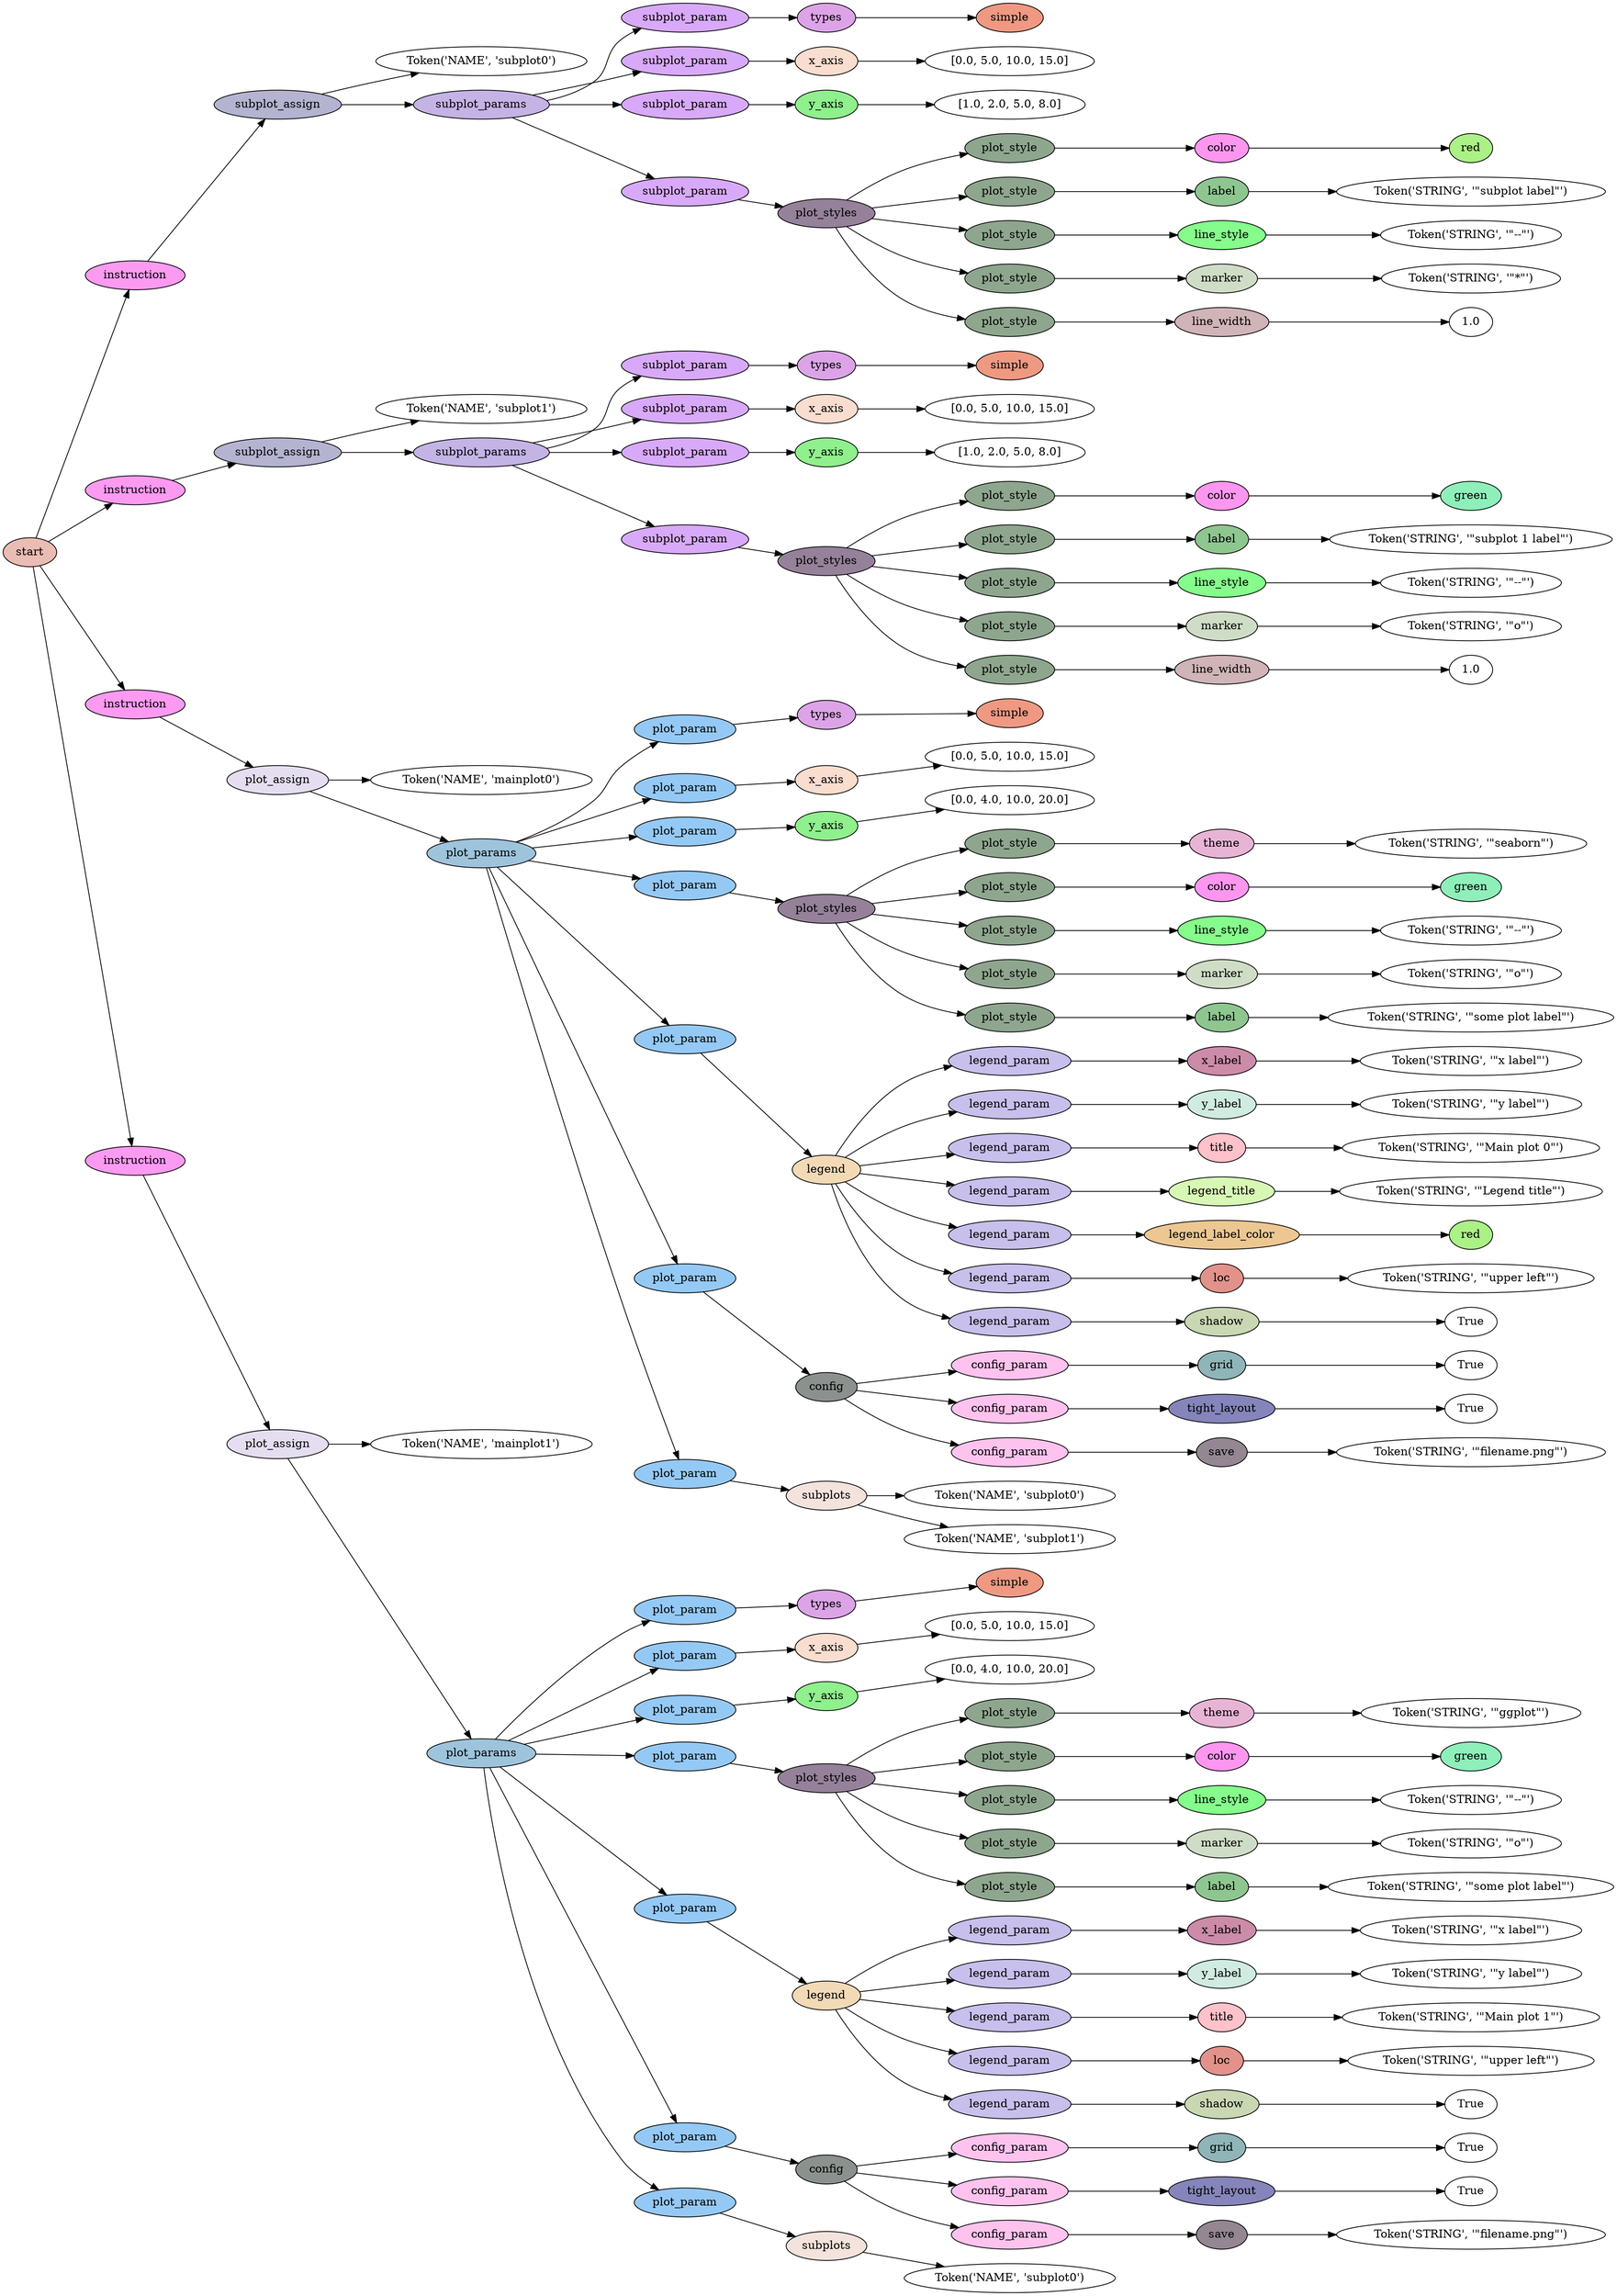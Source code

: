 digraph G {
rankdir=LR;
0 [label="Token('NAME', 'subplot0')"];
1 [fillcolor="#ef9983", label=simple, style=filled];
2 [fillcolor="#dca4e7", label=types, style=filled];
2 -> 1;
3 [fillcolor="#d8a9f8", label=subplot_param, style=filled];
3 -> 2;
4 [label="[0.0, 5.0, 10.0, 15.0]"];
5 [fillcolor="#f9ddcf", label=x_axis, style=filled];
5 -> 4;
6 [fillcolor="#d8a9f8", label=subplot_param, style=filled];
6 -> 5;
7 [label="[1.0, 2.0, 5.0, 8.0]"];
8 [fillcolor="#8ff08d", label=y_axis, style=filled];
8 -> 7;
9 [fillcolor="#d8a9f8", label=subplot_param, style=filled];
9 -> 8;
10 [fillcolor="#abf186", label=red, style=filled];
11 [fillcolor="#fd96ef", label=color, style=filled];
11 -> 10;
12 [fillcolor="#8ea68e", label=plot_style, style=filled];
12 -> 11;
13 [label="Token('STRING', '\"subplot label\"')"];
14 [fillcolor="#8ec690", label=label, style=filled];
14 -> 13;
15 [fillcolor="#8ea68e", label=plot_style, style=filled];
15 -> 14;
16 [label="Token('STRING', '\"--\"')"];
17 [fillcolor="#85fc8b", label=line_style, style=filled];
17 -> 16;
18 [fillcolor="#8ea68e", label=plot_style, style=filled];
18 -> 17;
19 [label="Token('STRING', '\"*\"')"];
20 [fillcolor="#d0ddc6", label=marker, style=filled];
20 -> 19;
21 [fillcolor="#8ea68e", label=plot_style, style=filled];
21 -> 20;
22 [label="1.0"];
23 [fillcolor="#d0b4b7", label=line_width, style=filled];
23 -> 22;
24 [fillcolor="#8ea68e", label=plot_style, style=filled];
24 -> 23;
25 [fillcolor="#958199", label=plot_styles, style=filled];
25 -> 12;
25 -> 15;
25 -> 18;
25 -> 21;
25 -> 24;
26 [fillcolor="#d8a9f8", label=subplot_param, style=filled];
26 -> 25;
27 [fillcolor="#c4b3e5", label=subplot_params, style=filled];
27 -> 3;
27 -> 6;
27 -> 9;
27 -> 26;
28 [fillcolor="#b4b3d0", label=subplot_assign, style=filled];
28 -> 0;
28 -> 27;
29 [fillcolor="#fc9af2", label=instruction, style=filled];
29 -> 28;
30 [label="Token('NAME', 'subplot1')"];
31 [fillcolor="#ef9983", label=simple, style=filled];
32 [fillcolor="#dca4e7", label=types, style=filled];
32 -> 31;
33 [fillcolor="#d8a9f8", label=subplot_param, style=filled];
33 -> 32;
34 [label="[0.0, 5.0, 10.0, 15.0]"];
35 [fillcolor="#f9ddcf", label=x_axis, style=filled];
35 -> 34;
36 [fillcolor="#d8a9f8", label=subplot_param, style=filled];
36 -> 35;
37 [label="[1.0, 2.0, 5.0, 8.0]"];
38 [fillcolor="#8ff08d", label=y_axis, style=filled];
38 -> 37;
39 [fillcolor="#d8a9f8", label=subplot_param, style=filled];
39 -> 38;
40 [fillcolor="#8eefba", label=green, style=filled];
41 [fillcolor="#fd96ef", label=color, style=filled];
41 -> 40;
42 [fillcolor="#8ea68e", label=plot_style, style=filled];
42 -> 41;
43 [label="Token('STRING', '\"subplot 1 label\"')"];
44 [fillcolor="#8ec690", label=label, style=filled];
44 -> 43;
45 [fillcolor="#8ea68e", label=plot_style, style=filled];
45 -> 44;
46 [label="Token('STRING', '\"--\"')"];
47 [fillcolor="#85fc8b", label=line_style, style=filled];
47 -> 46;
48 [fillcolor="#8ea68e", label=plot_style, style=filled];
48 -> 47;
49 [label="Token('STRING', '\"o\"')"];
50 [fillcolor="#d0ddc6", label=marker, style=filled];
50 -> 49;
51 [fillcolor="#8ea68e", label=plot_style, style=filled];
51 -> 50;
52 [label="1.0"];
53 [fillcolor="#d0b4b7", label=line_width, style=filled];
53 -> 52;
54 [fillcolor="#8ea68e", label=plot_style, style=filled];
54 -> 53;
55 [fillcolor="#958199", label=plot_styles, style=filled];
55 -> 42;
55 -> 45;
55 -> 48;
55 -> 51;
55 -> 54;
56 [fillcolor="#d8a9f8", label=subplot_param, style=filled];
56 -> 55;
57 [fillcolor="#c4b3e5", label=subplot_params, style=filled];
57 -> 33;
57 -> 36;
57 -> 39;
57 -> 56;
58 [fillcolor="#b4b3d0", label=subplot_assign, style=filled];
58 -> 30;
58 -> 57;
59 [fillcolor="#fc9af2", label=instruction, style=filled];
59 -> 58;
60 [label="Token('NAME', 'mainplot0')"];
61 [fillcolor="#ef9983", label=simple, style=filled];
62 [fillcolor="#dca4e7", label=types, style=filled];
62 -> 61;
63 [fillcolor="#95c9f5", label=plot_param, style=filled];
63 -> 62;
64 [label="[0.0, 5.0, 10.0, 15.0]"];
65 [fillcolor="#f9ddcf", label=x_axis, style=filled];
65 -> 64;
66 [fillcolor="#95c9f5", label=plot_param, style=filled];
66 -> 65;
67 [label="[0.0, 4.0, 10.0, 20.0]"];
68 [fillcolor="#8ff08d", label=y_axis, style=filled];
68 -> 67;
69 [fillcolor="#95c9f5", label=plot_param, style=filled];
69 -> 68;
70 [label="Token('STRING', '\"seaborn\"')"];
71 [fillcolor="#e8b4d6", label=theme, style=filled];
71 -> 70;
72 [fillcolor="#8ea68e", label=plot_style, style=filled];
72 -> 71;
73 [fillcolor="#8eefba", label=green, style=filled];
74 [fillcolor="#fd96ef", label=color, style=filled];
74 -> 73;
75 [fillcolor="#8ea68e", label=plot_style, style=filled];
75 -> 74;
76 [label="Token('STRING', '\"--\"')"];
77 [fillcolor="#85fc8b", label=line_style, style=filled];
77 -> 76;
78 [fillcolor="#8ea68e", label=plot_style, style=filled];
78 -> 77;
79 [label="Token('STRING', '\"o\"')"];
80 [fillcolor="#d0ddc6", label=marker, style=filled];
80 -> 79;
81 [fillcolor="#8ea68e", label=plot_style, style=filled];
81 -> 80;
82 [label="Token('STRING', '\"some plot label\"')"];
83 [fillcolor="#8ec690", label=label, style=filled];
83 -> 82;
84 [fillcolor="#8ea68e", label=plot_style, style=filled];
84 -> 83;
85 [fillcolor="#958199", label=plot_styles, style=filled];
85 -> 72;
85 -> 75;
85 -> 78;
85 -> 81;
85 -> 84;
86 [fillcolor="#95c9f5", label=plot_param, style=filled];
86 -> 85;
87 [label="Token('STRING', '\"x label\"')"];
88 [fillcolor="#cc8ca9", label=x_label, style=filled];
88 -> 87;
89 [fillcolor="#c8bfec", label=legend_param, style=filled];
89 -> 88;
90 [label="Token('STRING', '\"y label\"')"];
91 [fillcolor="#d0ebe0", label=y_label, style=filled];
91 -> 90;
92 [fillcolor="#c8bfec", label=legend_param, style=filled];
92 -> 91;
93 [label="Token('STRING', '\"Main plot 0\"')"];
94 [fillcolor="#ffc1ca", label=title, style=filled];
94 -> 93;
95 [fillcolor="#c8bfec", label=legend_param, style=filled];
95 -> 94;
96 [label="Token('STRING', '\"Legend title\"')"];
97 [fillcolor="#d7f8b4", label=legend_title, style=filled];
97 -> 96;
98 [fillcolor="#c8bfec", label=legend_param, style=filled];
98 -> 97;
99 [fillcolor="#abf186", label=red, style=filled];
100 [fillcolor="#edc792", label=legend_label_color, style=filled];
100 -> 99;
101 [fillcolor="#c8bfec", label=legend_param, style=filled];
101 -> 100;
102 [label="Token('STRING', '\"upper left\"')"];
103 [fillcolor="#e2928a", label=loc, style=filled];
103 -> 102;
104 [fillcolor="#c8bfec", label=legend_param, style=filled];
104 -> 103;
105 [label=True];
106 [fillcolor="#c9d7b3", label=shadow, style=filled];
106 -> 105;
107 [fillcolor="#c8bfec", label=legend_param, style=filled];
107 -> 106;
108 [fillcolor="#f2dab7", label=legend, style=filled];
108 -> 89;
108 -> 92;
108 -> 95;
108 -> 98;
108 -> 101;
108 -> 104;
108 -> 107;
109 [fillcolor="#95c9f5", label=plot_param, style=filled];
109 -> 108;
110 [label=True];
111 [fillcolor="#8fb5b9", label=grid, style=filled];
111 -> 110;
112 [fillcolor="#fec2ee", label=config_param, style=filled];
112 -> 111;
113 [label=True];
114 [fillcolor="#8585bb", label=tight_layout, style=filled];
114 -> 113;
115 [fillcolor="#fec2ee", label=config_param, style=filled];
115 -> 114;
116 [label="Token('STRING', '\"filename.png\"')"];
117 [fillcolor="#948692", label=save, style=filled];
117 -> 116;
118 [fillcolor="#fec2ee", label=config_param, style=filled];
118 -> 117;
119 [fillcolor="#8b928e", label=config, style=filled];
119 -> 112;
119 -> 115;
119 -> 118;
120 [fillcolor="#95c9f5", label=plot_param, style=filled];
120 -> 119;
121 [label="Token('NAME', 'subplot0')"];
122 [label="Token('NAME', 'subplot1')"];
123 [fillcolor="#f3e3dc", label=subplots, style=filled];
123 -> 121;
123 -> 122;
124 [fillcolor="#95c9f5", label=plot_param, style=filled];
124 -> 123;
125 [fillcolor="#9ec4dc", label=plot_params, style=filled];
125 -> 63;
125 -> 66;
125 -> 69;
125 -> 86;
125 -> 109;
125 -> 120;
125 -> 124;
126 [fillcolor="#e5def0", label=plot_assign, style=filled];
126 -> 60;
126 -> 125;
127 [fillcolor="#fc9af2", label=instruction, style=filled];
127 -> 126;
128 [label="Token('NAME', 'mainplot1')"];
129 [fillcolor="#ef9983", label=simple, style=filled];
130 [fillcolor="#dca4e7", label=types, style=filled];
130 -> 129;
131 [fillcolor="#95c9f5", label=plot_param, style=filled];
131 -> 130;
132 [label="[0.0, 5.0, 10.0, 15.0]"];
133 [fillcolor="#f9ddcf", label=x_axis, style=filled];
133 -> 132;
134 [fillcolor="#95c9f5", label=plot_param, style=filled];
134 -> 133;
135 [label="[0.0, 4.0, 10.0, 20.0]"];
136 [fillcolor="#8ff08d", label=y_axis, style=filled];
136 -> 135;
137 [fillcolor="#95c9f5", label=plot_param, style=filled];
137 -> 136;
138 [label="Token('STRING', '\"ggplot\"')"];
139 [fillcolor="#e8b4d6", label=theme, style=filled];
139 -> 138;
140 [fillcolor="#8ea68e", label=plot_style, style=filled];
140 -> 139;
141 [fillcolor="#8eefba", label=green, style=filled];
142 [fillcolor="#fd96ef", label=color, style=filled];
142 -> 141;
143 [fillcolor="#8ea68e", label=plot_style, style=filled];
143 -> 142;
144 [label="Token('STRING', '\"--\"')"];
145 [fillcolor="#85fc8b", label=line_style, style=filled];
145 -> 144;
146 [fillcolor="#8ea68e", label=plot_style, style=filled];
146 -> 145;
147 [label="Token('STRING', '\"o\"')"];
148 [fillcolor="#d0ddc6", label=marker, style=filled];
148 -> 147;
149 [fillcolor="#8ea68e", label=plot_style, style=filled];
149 -> 148;
150 [label="Token('STRING', '\"some plot label\"')"];
151 [fillcolor="#8ec690", label=label, style=filled];
151 -> 150;
152 [fillcolor="#8ea68e", label=plot_style, style=filled];
152 -> 151;
153 [fillcolor="#958199", label=plot_styles, style=filled];
153 -> 140;
153 -> 143;
153 -> 146;
153 -> 149;
153 -> 152;
154 [fillcolor="#95c9f5", label=plot_param, style=filled];
154 -> 153;
155 [label="Token('STRING', '\"x label\"')"];
156 [fillcolor="#cc8ca9", label=x_label, style=filled];
156 -> 155;
157 [fillcolor="#c8bfec", label=legend_param, style=filled];
157 -> 156;
158 [label="Token('STRING', '\"y label\"')"];
159 [fillcolor="#d0ebe0", label=y_label, style=filled];
159 -> 158;
160 [fillcolor="#c8bfec", label=legend_param, style=filled];
160 -> 159;
161 [label="Token('STRING', '\"Main plot 1\"')"];
162 [fillcolor="#ffc1ca", label=title, style=filled];
162 -> 161;
163 [fillcolor="#c8bfec", label=legend_param, style=filled];
163 -> 162;
164 [label="Token('STRING', '\"upper left\"')"];
165 [fillcolor="#e2928a", label=loc, style=filled];
165 -> 164;
166 [fillcolor="#c8bfec", label=legend_param, style=filled];
166 -> 165;
167 [label=True];
168 [fillcolor="#c9d7b3", label=shadow, style=filled];
168 -> 167;
169 [fillcolor="#c8bfec", label=legend_param, style=filled];
169 -> 168;
170 [fillcolor="#f2dab7", label=legend, style=filled];
170 -> 157;
170 -> 160;
170 -> 163;
170 -> 166;
170 -> 169;
171 [fillcolor="#95c9f5", label=plot_param, style=filled];
171 -> 170;
172 [label=True];
173 [fillcolor="#8fb5b9", label=grid, style=filled];
173 -> 172;
174 [fillcolor="#fec2ee", label=config_param, style=filled];
174 -> 173;
175 [label=True];
176 [fillcolor="#8585bb", label=tight_layout, style=filled];
176 -> 175;
177 [fillcolor="#fec2ee", label=config_param, style=filled];
177 -> 176;
178 [label="Token('STRING', '\"filename.png\"')"];
179 [fillcolor="#948692", label=save, style=filled];
179 -> 178;
180 [fillcolor="#fec2ee", label=config_param, style=filled];
180 -> 179;
181 [fillcolor="#8b928e", label=config, style=filled];
181 -> 174;
181 -> 177;
181 -> 180;
182 [fillcolor="#95c9f5", label=plot_param, style=filled];
182 -> 181;
183 [label="Token('NAME', 'subplot0')"];
184 [fillcolor="#f3e3dc", label=subplots, style=filled];
184 -> 183;
185 [fillcolor="#95c9f5", label=plot_param, style=filled];
185 -> 184;
186 [fillcolor="#9ec4dc", label=plot_params, style=filled];
186 -> 131;
186 -> 134;
186 -> 137;
186 -> 154;
186 -> 171;
186 -> 182;
186 -> 185;
187 [fillcolor="#e5def0", label=plot_assign, style=filled];
187 -> 128;
187 -> 186;
188 [fillcolor="#fc9af2", label=instruction, style=filled];
188 -> 187;
189 [fillcolor="#eabcb4", label=start, style=filled];
189 -> 29;
189 -> 59;
189 -> 127;
189 -> 188;
}
